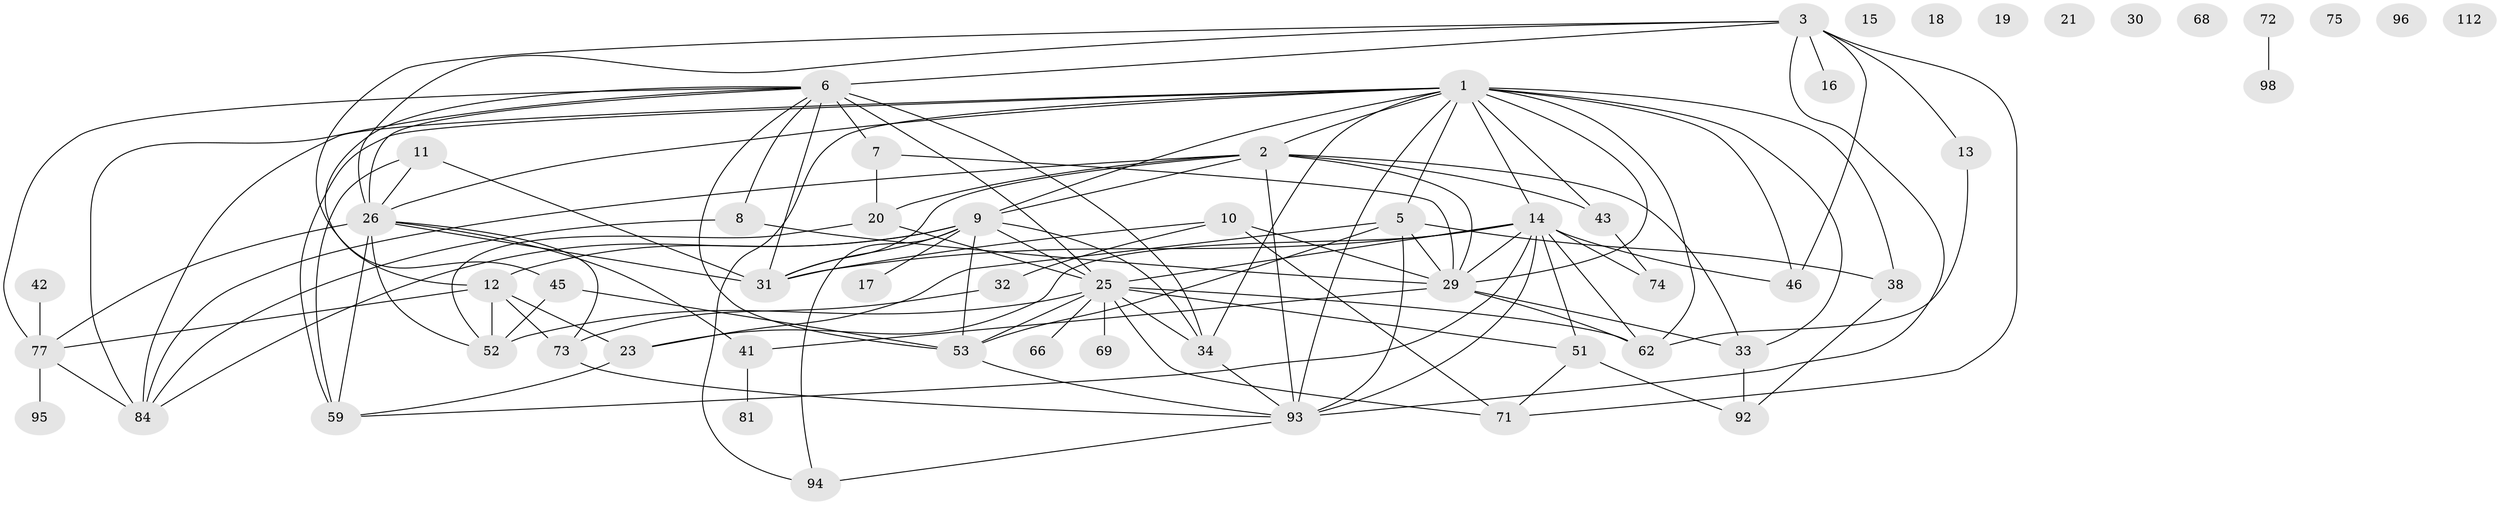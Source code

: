 // original degree distribution, {4: 0.22413793103448276, 6: 0.0603448275862069, 2: 0.16379310344827586, 5: 0.07758620689655173, 3: 0.25862068965517243, 0: 0.07758620689655173, 1: 0.10344827586206896, 9: 0.008620689655172414, 7: 0.017241379310344827, 8: 0.008620689655172414}
// Generated by graph-tools (version 1.1) at 2025/12/03/09/25 04:12:54]
// undirected, 58 vertices, 118 edges
graph export_dot {
graph [start="1"]
  node [color=gray90,style=filled];
  1 [super="+76+22"];
  2 [super="+78+57+54"];
  3 [super="+4"];
  5 [super="+28"];
  6 [super="+27+47+80+100+36"];
  7;
  8 [super="+48"];
  9 [super="+88+49"];
  10;
  11;
  12 [super="+64+37"];
  13 [super="+70"];
  14 [super="+107+24"];
  15;
  16;
  17;
  18;
  19;
  20;
  21;
  23 [super="+61"];
  25 [super="+50"];
  26 [super="+55+79+40"];
  29 [super="+63+85"];
  30;
  31 [super="+65+110"];
  32;
  33 [super="+39"];
  34 [super="+82+58"];
  38;
  41;
  42;
  43;
  45 [super="+113"];
  46 [super="+91"];
  51;
  52 [super="+111"];
  53 [super="+67+86"];
  59 [super="+115"];
  62 [super="+89"];
  66;
  68;
  69;
  71;
  72;
  73;
  74;
  75;
  77 [super="+99+87+83"];
  81;
  84 [super="+102"];
  92;
  93 [super="+103"];
  94;
  95;
  96;
  98;
  112;
  1 -- 93;
  1 -- 59;
  1 -- 94;
  1 -- 43;
  1 -- 46 [weight=3];
  1 -- 2;
  1 -- 33;
  1 -- 34;
  1 -- 38;
  1 -- 9;
  1 -- 14;
  1 -- 84;
  1 -- 5;
  1 -- 62;
  1 -- 26;
  1 -- 29;
  2 -- 29;
  2 -- 33;
  2 -- 43;
  2 -- 20;
  2 -- 84;
  2 -- 9;
  2 -- 93;
  2 -- 31;
  3 -- 6;
  3 -- 16;
  3 -- 71;
  3 -- 26;
  3 -- 93;
  3 -- 46;
  3 -- 13;
  3 -- 45;
  5 -- 38;
  5 -- 93;
  5 -- 53;
  5 -- 23;
  5 -- 29;
  6 -- 31;
  6 -- 84;
  6 -- 7 [weight=2];
  6 -- 25 [weight=2];
  6 -- 53;
  6 -- 12;
  6 -- 8;
  6 -- 77;
  6 -- 34;
  6 -- 26;
  7 -- 20;
  7 -- 29;
  8 -- 84;
  8 -- 29;
  9 -- 94;
  9 -- 17;
  9 -- 31;
  9 -- 12;
  9 -- 25;
  9 -- 53;
  9 -- 84;
  9 -- 34;
  10 -- 32;
  10 -- 71;
  10 -- 31;
  10 -- 29;
  11 -- 31;
  11 -- 59;
  11 -- 26;
  12 -- 73;
  12 -- 52;
  12 -- 77;
  12 -- 23;
  13 -- 62;
  14 -- 74;
  14 -- 46;
  14 -- 51;
  14 -- 93;
  14 -- 62;
  14 -- 25;
  14 -- 31;
  14 -- 23;
  14 -- 59;
  14 -- 29 [weight=2];
  20 -- 52;
  20 -- 25;
  23 -- 59;
  25 -- 69;
  25 -- 66;
  25 -- 71;
  25 -- 51;
  25 -- 52;
  25 -- 53;
  25 -- 62;
  25 -- 34;
  26 -- 73;
  26 -- 41;
  26 -- 77;
  26 -- 31;
  26 -- 59;
  26 -- 52;
  29 -- 33;
  29 -- 41;
  29 -- 62;
  32 -- 73;
  33 -- 92;
  34 -- 93;
  38 -- 92;
  41 -- 81;
  42 -- 77;
  43 -- 74;
  45 -- 52;
  45 -- 53;
  51 -- 71;
  51 -- 92;
  53 -- 93;
  72 -- 98;
  73 -- 93;
  77 -- 95;
  77 -- 84;
  93 -- 94;
}
